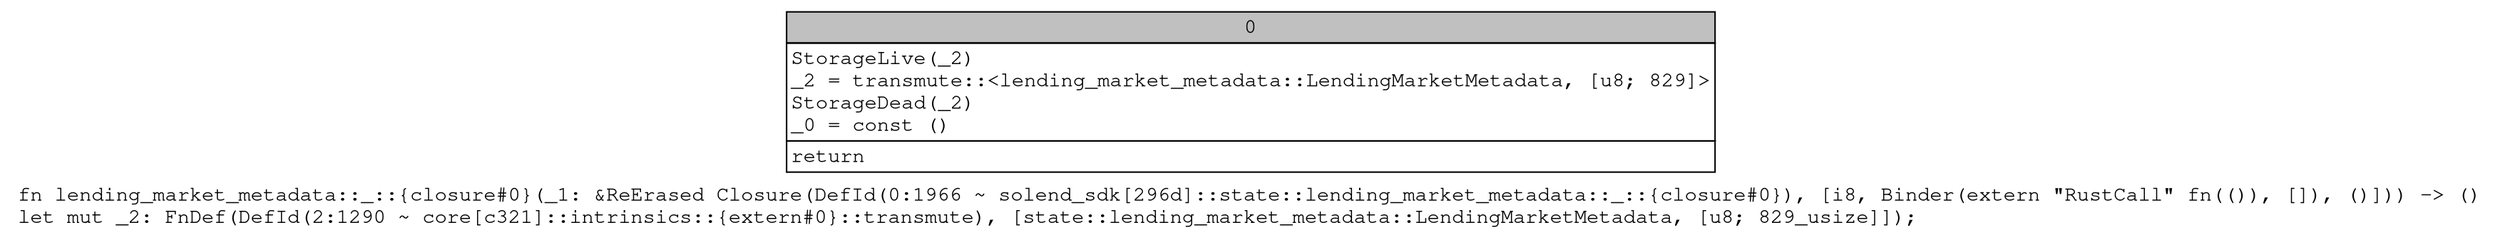 digraph Mir_0_1966 {
    graph [fontname="Courier, monospace"];
    node [fontname="Courier, monospace"];
    edge [fontname="Courier, monospace"];
    label=<fn lending_market_metadata::_::{closure#0}(_1: &amp;ReErased Closure(DefId(0:1966 ~ solend_sdk[296d]::state::lending_market_metadata::_::{closure#0}), [i8, Binder(extern &quot;RustCall&quot; fn(()), []), ()])) -&gt; ()<br align="left"/>let mut _2: FnDef(DefId(2:1290 ~ core[c321]::intrinsics::{extern#0}::transmute), [state::lending_market_metadata::LendingMarketMetadata, [u8; 829_usize]]);<br align="left"/>>;
    bb0__0_1966 [shape="none", label=<<table border="0" cellborder="1" cellspacing="0"><tr><td bgcolor="gray" align="center" colspan="1">0</td></tr><tr><td align="left" balign="left">StorageLive(_2)<br/>_2 = transmute::&lt;lending_market_metadata::LendingMarketMetadata, [u8; 829]&gt;<br/>StorageDead(_2)<br/>_0 = const ()<br/></td></tr><tr><td align="left">return</td></tr></table>>];
}

